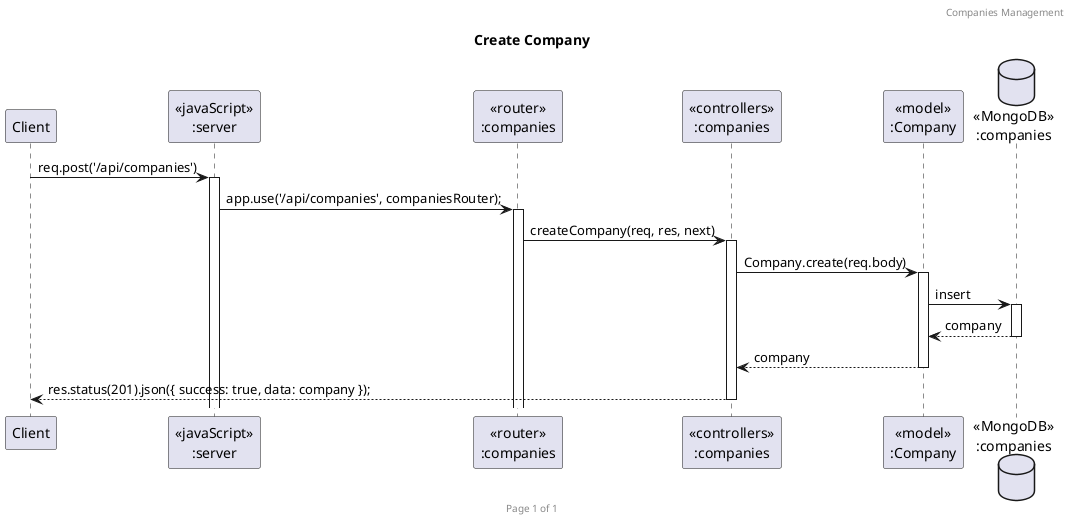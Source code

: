 @startuml Post One Company

header Companies Management
footer Page %page% of %lastpage%
title "Create Company"

participant "Client" as client
participant "<<javaScript>>\n:server" as server
participant "<<router>>\n:companies" as routerCompanies
participant "<<controllers>>\n:companies" as controllersCompanies
participant "<<model>>\n:Company" as modelCompany
database "<<MongoDB>>\n:companies" as CompanyDatabase

client->server ++: req.post('/api/companies')
server->routerCompanies ++: app.use('/api/companies', companiesRouter);
routerCompanies -> controllersCompanies ++: createCompany(req, res, next)
controllersCompanies->modelCompany ++: Company.create(req.body)
modelCompany->CompanyDatabase ++: insert
CompanyDatabase-->modelCompany --: company
modelCompany-->controllersCompanies --: company
controllersCompanies-->client --: res.status(201).json({ success: true, data: company });

@enduml
